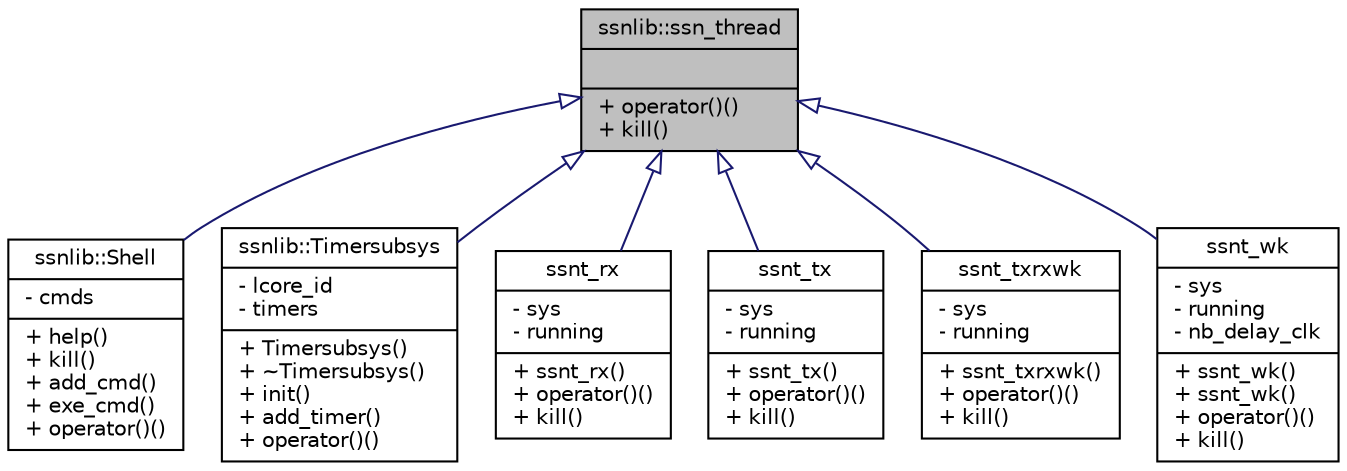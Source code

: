 digraph "ssnlib::ssn_thread"
{
  edge [fontname="Helvetica",fontsize="10",labelfontname="Helvetica",labelfontsize="10"];
  node [fontname="Helvetica",fontsize="10",shape=record];
  Node1 [label="{ssnlib::ssn_thread\n||+ operator()()\l+ kill()\l}",height=0.2,width=0.4,color="black", fillcolor="grey75", style="filled", fontcolor="black"];
  Node1 -> Node2 [dir="back",color="midnightblue",fontsize="10",style="solid",arrowtail="onormal",fontname="Helvetica"];
  Node2 [label="{ssnlib::Shell\n|- cmds\l|+ help()\l+ kill()\l+ add_cmd()\l+ exe_cmd()\l+ operator()()\l}",height=0.2,width=0.4,color="black", fillcolor="white", style="filled",URL="$classssnlib_1_1Shell.html"];
  Node1 -> Node3 [dir="back",color="midnightblue",fontsize="10",style="solid",arrowtail="onormal",fontname="Helvetica"];
  Node3 [label="{ssnlib::Timersubsys\n|- lcore_id\l- timers\l|+ Timersubsys()\l+ ~Timersubsys()\l+ init()\l+ add_timer()\l+ operator()()\l}",height=0.2,width=0.4,color="black", fillcolor="white", style="filled",URL="$classssnlib_1_1Timersubsys.html"];
  Node1 -> Node4 [dir="back",color="midnightblue",fontsize="10",style="solid",arrowtail="onormal",fontname="Helvetica"];
  Node4 [label="{ssnt_rx\n|- sys\l- running\l|+ ssnt_rx()\l+ operator()()\l+ kill()\l}",height=0.2,width=0.4,color="black", fillcolor="white", style="filled",URL="$classssnt__rx.html"];
  Node1 -> Node5 [dir="back",color="midnightblue",fontsize="10",style="solid",arrowtail="onormal",fontname="Helvetica"];
  Node5 [label="{ssnt_tx\n|- sys\l- running\l|+ ssnt_tx()\l+ operator()()\l+ kill()\l}",height=0.2,width=0.4,color="black", fillcolor="white", style="filled",URL="$classssnt__tx.html"];
  Node1 -> Node6 [dir="back",color="midnightblue",fontsize="10",style="solid",arrowtail="onormal",fontname="Helvetica"];
  Node6 [label="{ssnt_txrxwk\n|- sys\l- running\l|+ ssnt_txrxwk()\l+ operator()()\l+ kill()\l}",height=0.2,width=0.4,color="black", fillcolor="white", style="filled",URL="$classssnt__txrxwk.html"];
  Node1 -> Node7 [dir="back",color="midnightblue",fontsize="10",style="solid",arrowtail="onormal",fontname="Helvetica"];
  Node7 [label="{ssnt_wk\n|- sys\l- running\l- nb_delay_clk\l|+ ssnt_wk()\l+ ssnt_wk()\l+ operator()()\l+ kill()\l}",height=0.2,width=0.4,color="black", fillcolor="white", style="filled",URL="$classssnt__wk.html"];
}
